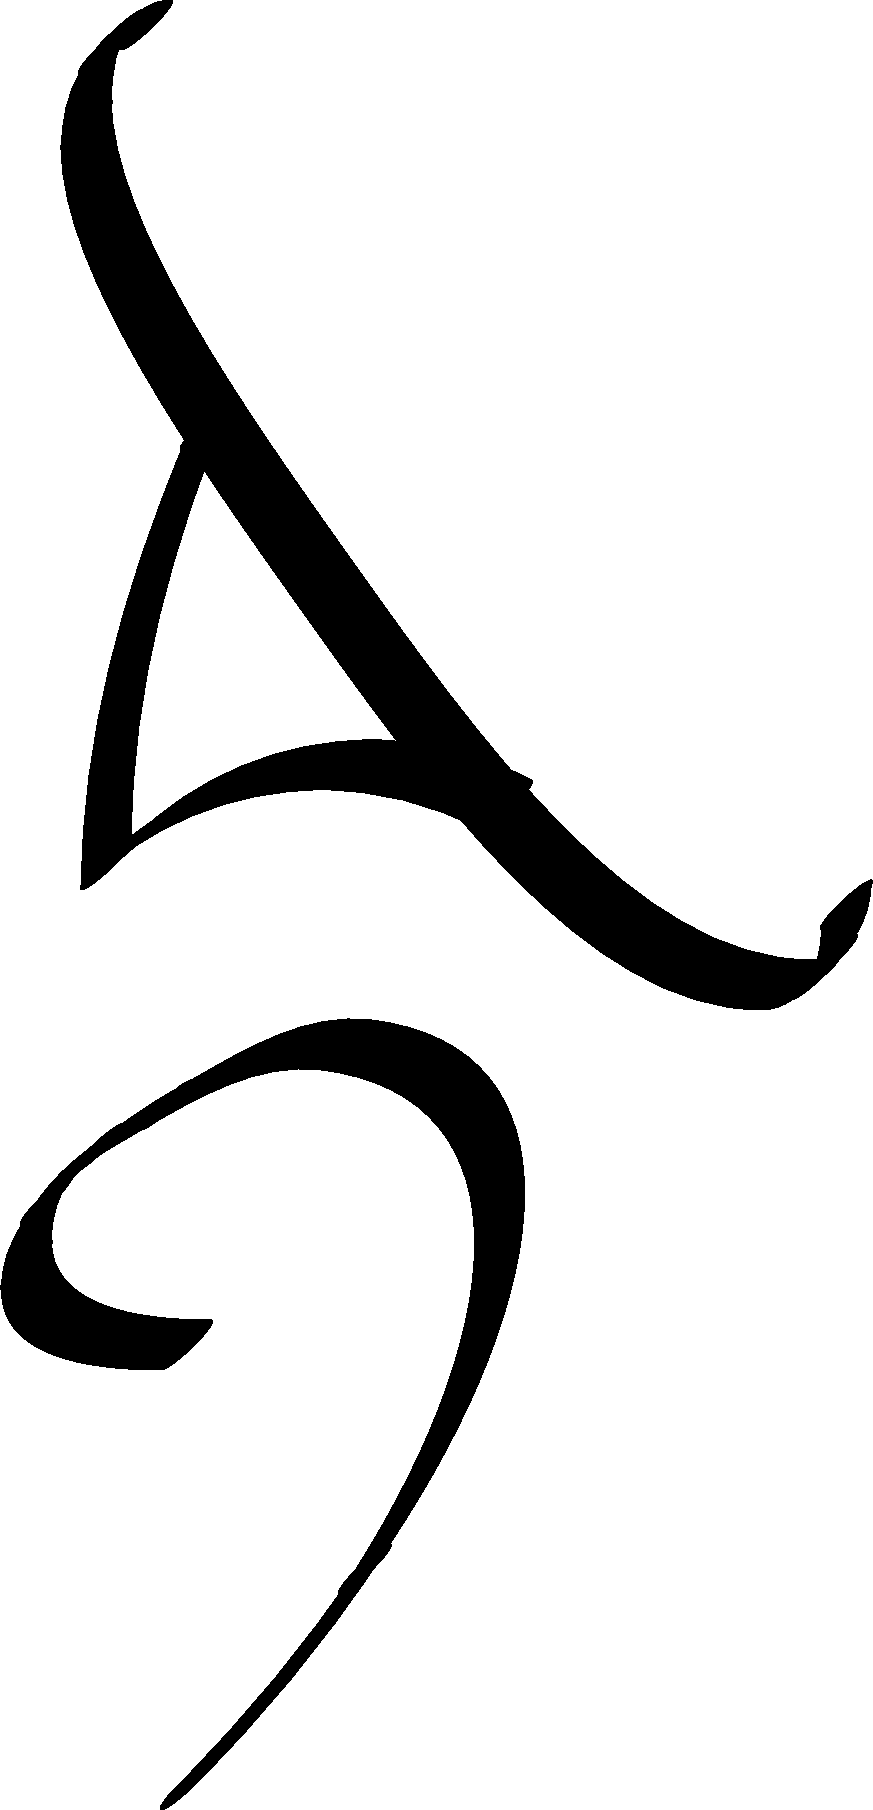 unitsize(5);
pen slanty = makepen(scale(5)*slant(1.0)*xscale(0.333)*circle((0,0),2.5));
path hooks = (52,-32){W}..{S}(49,-37)::(61,-60)::(84,-80){E}..{N}(87,-76);
draw(scale(2)*hooks, slanty);
path lish = (55,-52){S+SW}..{S}(50,-74){NE}..{E}(62,-69)..(70,-71);
draw(scale(2)*lish, slanty);
path spiral = (54,-98){W}..{N}(46,-94)..(53,-86)..(62,-83)..{SW}(54,-120);
draw(scale(2)*spiral, slanty);
